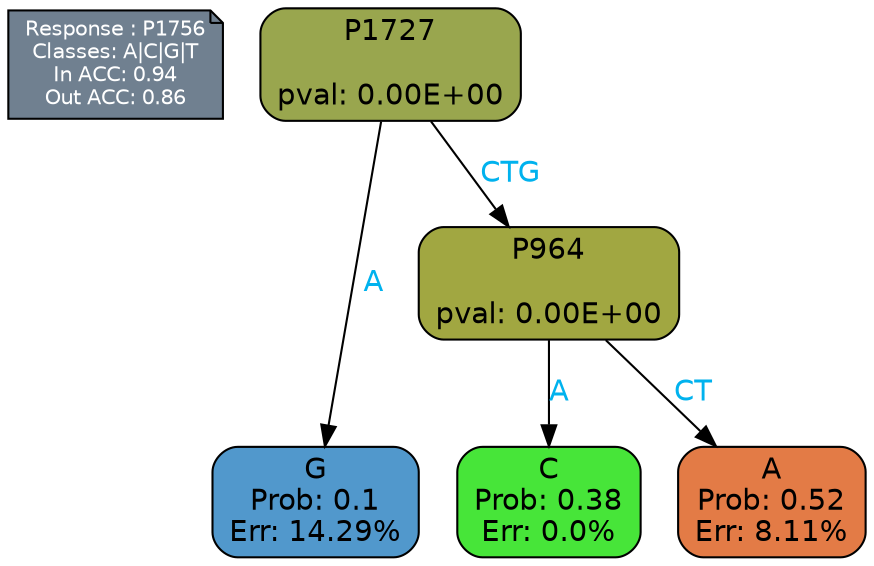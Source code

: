 digraph Tree {
node [shape=box, style="filled, rounded", color="black", fontname=helvetica] ;
graph [ranksep=equally, splines=polylines, bgcolor=transparent, dpi=600] ;
edge [fontname=helvetica] ;
LEGEND [label="Response : P1756
Classes: A|C|G|T
In ACC: 0.94
Out ACC: 0.86
",shape=note,align=left,style=filled,fillcolor="slategray",fontcolor="white",fontsize=10];1 [label="P1727

pval: 0.00E+00", fillcolor="#99a64e"] ;
2 [label="G
Prob: 0.1
Err: 14.29%", fillcolor="#5198cc"] ;
3 [label="P964

pval: 0.00E+00", fillcolor="#a1a741"] ;
4 [label="C
Prob: 0.38
Err: 0.0%", fillcolor="#47e539"] ;
5 [label="A
Prob: 0.52
Err: 8.11%", fillcolor="#e37b46"] ;
1 -> 2 [label="A",fontcolor=deepskyblue2] ;
1 -> 3 [label="CTG",fontcolor=deepskyblue2] ;
3 -> 4 [label="A",fontcolor=deepskyblue2] ;
3 -> 5 [label="CT",fontcolor=deepskyblue2] ;
{rank = same; 2;4;5;}{rank = same; LEGEND;1;}}